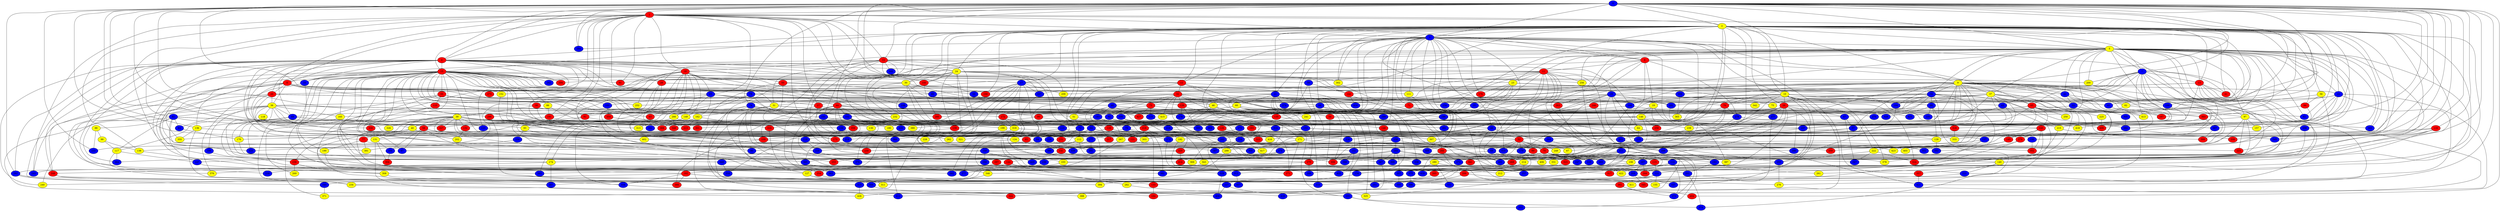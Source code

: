 graph {
0 [style = filled fillcolor = blue];
1 [style = filled fillcolor = red];
2 [style = filled fillcolor = yellow];
3 [style = filled fillcolor = blue];
4 [style = filled fillcolor = red];
5 [style = filled fillcolor = yellow];
6 [style = filled fillcolor = red];
7 [style = filled fillcolor = blue];
8 [style = filled fillcolor = red];
9 [style = filled fillcolor = yellow];
10 [style = filled fillcolor = yellow];
11 [style = filled fillcolor = red];
12 [style = filled fillcolor = red];
13 [style = filled fillcolor = red];
14 [style = filled fillcolor = red];
15 [style = filled fillcolor = red];
16 [style = filled fillcolor = blue];
17 [style = filled fillcolor = blue];
18 [style = filled fillcolor = red];
19 [style = filled fillcolor = yellow];
20 [style = filled fillcolor = red];
21 [style = filled fillcolor = blue];
22 [style = filled fillcolor = blue];
23 [style = filled fillcolor = yellow];
24 [style = filled fillcolor = yellow];
25 [style = filled fillcolor = blue];
26 [style = filled fillcolor = red];
27 [style = filled fillcolor = red];
28 [style = filled fillcolor = red];
29 [style = filled fillcolor = blue];
30 [style = filled fillcolor = yellow];
31 [style = filled fillcolor = yellow];
32 [style = filled fillcolor = red];
33 [style = filled fillcolor = blue];
34 [style = filled fillcolor = blue];
35 [style = filled fillcolor = blue];
36 [style = filled fillcolor = yellow];
37 [style = filled fillcolor = yellow];
38 [style = filled fillcolor = red];
39 [style = filled fillcolor = yellow];
40 [style = filled fillcolor = yellow];
41 [style = filled fillcolor = red];
42 [style = filled fillcolor = blue];
43 [style = filled fillcolor = blue];
44 [style = filled fillcolor = red];
45 [style = filled fillcolor = blue];
46 [style = filled fillcolor = yellow];
47 [style = filled fillcolor = blue];
48 [style = filled fillcolor = blue];
49 [style = filled fillcolor = blue];
50 [style = filled fillcolor = red];
51 [style = filled fillcolor = yellow];
52 [style = filled fillcolor = red];
53 [style = filled fillcolor = blue];
54 [style = filled fillcolor = red];
55 [style = filled fillcolor = red];
56 [style = filled fillcolor = yellow];
57 [style = filled fillcolor = blue];
58 [style = filled fillcolor = red];
59 [style = filled fillcolor = blue];
60 [style = filled fillcolor = yellow];
61 [style = filled fillcolor = blue];
62 [style = filled fillcolor = yellow];
63 [style = filled fillcolor = red];
64 [style = filled fillcolor = yellow];
65 [style = filled fillcolor = red];
66 [style = filled fillcolor = blue];
67 [style = filled fillcolor = yellow];
68 [style = filled fillcolor = blue];
69 [style = filled fillcolor = blue];
70 [style = filled fillcolor = red];
71 [style = filled fillcolor = red];
72 [style = filled fillcolor = blue];
73 [style = filled fillcolor = red];
74 [style = filled fillcolor = blue];
75 [style = filled fillcolor = yellow];
76 [style = filled fillcolor = red];
77 [style = filled fillcolor = red];
78 [style = filled fillcolor = blue];
79 [style = filled fillcolor = blue];
80 [style = filled fillcolor = blue];
81 [style = filled fillcolor = red];
82 [style = filled fillcolor = blue];
83 [style = filled fillcolor = blue];
84 [style = filled fillcolor = blue];
85 [style = filled fillcolor = red];
86 [style = filled fillcolor = yellow];
87 [style = filled fillcolor = blue];
88 [style = filled fillcolor = yellow];
89 [style = filled fillcolor = red];
90 [style = filled fillcolor = blue];
91 [style = filled fillcolor = red];
92 [style = filled fillcolor = blue];
93 [style = filled fillcolor = yellow];
94 [style = filled fillcolor = blue];
95 [style = filled fillcolor = red];
96 [style = filled fillcolor = red];
97 [style = filled fillcolor = yellow];
98 [style = filled fillcolor = blue];
99 [style = filled fillcolor = yellow];
100 [style = filled fillcolor = red];
101 [style = filled fillcolor = blue];
102 [style = filled fillcolor = blue];
103 [style = filled fillcolor = yellow];
104 [style = filled fillcolor = blue];
105 [style = filled fillcolor = blue];
106 [style = filled fillcolor = yellow];
107 [style = filled fillcolor = blue];
108 [style = filled fillcolor = blue];
109 [style = filled fillcolor = red];
110 [style = filled fillcolor = blue];
111 [style = filled fillcolor = yellow];
112 [style = filled fillcolor = yellow];
113 [style = filled fillcolor = blue];
114 [style = filled fillcolor = blue];
115 [style = filled fillcolor = red];
116 [style = filled fillcolor = red];
117 [style = filled fillcolor = yellow];
118 [style = filled fillcolor = yellow];
119 [style = filled fillcolor = blue];
120 [style = filled fillcolor = red];
121 [style = filled fillcolor = red];
122 [style = filled fillcolor = blue];
123 [style = filled fillcolor = blue];
124 [style = filled fillcolor = yellow];
125 [style = filled fillcolor = red];
126 [style = filled fillcolor = red];
127 [style = filled fillcolor = yellow];
128 [style = filled fillcolor = yellow];
129 [style = filled fillcolor = red];
130 [style = filled fillcolor = yellow];
131 [style = filled fillcolor = yellow];
132 [style = filled fillcolor = red];
133 [style = filled fillcolor = red];
134 [style = filled fillcolor = blue];
135 [style = filled fillcolor = red];
136 [style = filled fillcolor = yellow];
137 [style = filled fillcolor = blue];
138 [style = filled fillcolor = yellow];
139 [style = filled fillcolor = red];
140 [style = filled fillcolor = yellow];
141 [style = filled fillcolor = red];
142 [style = filled fillcolor = red];
143 [style = filled fillcolor = red];
144 [style = filled fillcolor = red];
145 [style = filled fillcolor = red];
146 [style = filled fillcolor = yellow];
147 [style = filled fillcolor = blue];
148 [style = filled fillcolor = red];
149 [style = filled fillcolor = yellow];
150 [style = filled fillcolor = blue];
151 [style = filled fillcolor = blue];
152 [style = filled fillcolor = yellow];
153 [style = filled fillcolor = blue];
154 [style = filled fillcolor = blue];
155 [style = filled fillcolor = yellow];
156 [style = filled fillcolor = blue];
157 [style = filled fillcolor = yellow];
158 [style = filled fillcolor = blue];
159 [style = filled fillcolor = blue];
160 [style = filled fillcolor = blue];
161 [style = filled fillcolor = blue];
162 [style = filled fillcolor = yellow];
163 [style = filled fillcolor = red];
164 [style = filled fillcolor = blue];
165 [style = filled fillcolor = yellow];
166 [style = filled fillcolor = blue];
167 [style = filled fillcolor = red];
168 [style = filled fillcolor = red];
169 [style = filled fillcolor = blue];
170 [style = filled fillcolor = yellow];
171 [style = filled fillcolor = yellow];
172 [style = filled fillcolor = red];
173 [style = filled fillcolor = red];
174 [style = filled fillcolor = yellow];
175 [style = filled fillcolor = blue];
176 [style = filled fillcolor = red];
177 [style = filled fillcolor = blue];
178 [style = filled fillcolor = blue];
179 [style = filled fillcolor = blue];
180 [style = filled fillcolor = yellow];
181 [style = filled fillcolor = blue];
182 [style = filled fillcolor = red];
183 [style = filled fillcolor = blue];
184 [style = filled fillcolor = red];
185 [style = filled fillcolor = blue];
186 [style = filled fillcolor = blue];
187 [style = filled fillcolor = blue];
188 [style = filled fillcolor = blue];
189 [style = filled fillcolor = blue];
190 [style = filled fillcolor = yellow];
191 [style = filled fillcolor = red];
192 [style = filled fillcolor = yellow];
193 [style = filled fillcolor = blue];
194 [style = filled fillcolor = blue];
195 [style = filled fillcolor = blue];
196 [style = filled fillcolor = blue];
197 [style = filled fillcolor = blue];
198 [style = filled fillcolor = blue];
199 [style = filled fillcolor = yellow];
200 [style = filled fillcolor = yellow];
201 [style = filled fillcolor = blue];
202 [style = filled fillcolor = yellow];
203 [style = filled fillcolor = blue];
204 [style = filled fillcolor = red];
205 [style = filled fillcolor = blue];
206 [style = filled fillcolor = red];
207 [style = filled fillcolor = blue];
208 [style = filled fillcolor = red];
209 [style = filled fillcolor = yellow];
210 [style = filled fillcolor = blue];
211 [style = filled fillcolor = blue];
212 [style = filled fillcolor = yellow];
213 [style = filled fillcolor = red];
214 [style = filled fillcolor = yellow];
215 [style = filled fillcolor = yellow];
216 [style = filled fillcolor = blue];
217 [style = filled fillcolor = red];
218 [style = filled fillcolor = red];
219 [style = filled fillcolor = blue];
220 [style = filled fillcolor = red];
221 [style = filled fillcolor = blue];
222 [style = filled fillcolor = yellow];
223 [style = filled fillcolor = red];
224 [style = filled fillcolor = red];
225 [style = filled fillcolor = yellow];
226 [style = filled fillcolor = blue];
227 [style = filled fillcolor = blue];
228 [style = filled fillcolor = yellow];
229 [style = filled fillcolor = blue];
230 [style = filled fillcolor = red];
231 [style = filled fillcolor = red];
232 [style = filled fillcolor = yellow];
233 [style = filled fillcolor = blue];
234 [style = filled fillcolor = yellow];
235 [style = filled fillcolor = blue];
236 [style = filled fillcolor = red];
237 [style = filled fillcolor = blue];
238 [style = filled fillcolor = blue];
239 [style = filled fillcolor = yellow];
240 [style = filled fillcolor = yellow];
241 [style = filled fillcolor = yellow];
242 [style = filled fillcolor = blue];
243 [style = filled fillcolor = blue];
244 [style = filled fillcolor = red];
245 [style = filled fillcolor = blue];
246 [style = filled fillcolor = red];
247 [style = filled fillcolor = blue];
248 [style = filled fillcolor = red];
249 [style = filled fillcolor = yellow];
250 [style = filled fillcolor = yellow];
251 [style = filled fillcolor = blue];
252 [style = filled fillcolor = yellow];
253 [style = filled fillcolor = red];
254 [style = filled fillcolor = red];
255 [style = filled fillcolor = blue];
256 [style = filled fillcolor = yellow];
257 [style = filled fillcolor = blue];
258 [style = filled fillcolor = red];
259 [style = filled fillcolor = red];
260 [style = filled fillcolor = red];
261 [style = filled fillcolor = yellow];
262 [style = filled fillcolor = yellow];
263 [style = filled fillcolor = red];
264 [style = filled fillcolor = blue];
265 [style = filled fillcolor = red];
266 [style = filled fillcolor = yellow];
267 [style = filled fillcolor = yellow];
268 [style = filled fillcolor = red];
269 [style = filled fillcolor = yellow];
270 [style = filled fillcolor = red];
271 [style = filled fillcolor = red];
272 [style = filled fillcolor = blue];
273 [style = filled fillcolor = red];
274 [style = filled fillcolor = blue];
275 [style = filled fillcolor = blue];
276 [style = filled fillcolor = yellow];
277 [style = filled fillcolor = blue];
278 [style = filled fillcolor = blue];
279 [style = filled fillcolor = red];
280 [style = filled fillcolor = yellow];
281 [style = filled fillcolor = blue];
282 [style = filled fillcolor = yellow];
283 [style = filled fillcolor = blue];
284 [style = filled fillcolor = blue];
285 [style = filled fillcolor = red];
286 [style = filled fillcolor = blue];
287 [style = filled fillcolor = blue];
288 [style = filled fillcolor = blue];
289 [style = filled fillcolor = blue];
290 [style = filled fillcolor = blue];
291 [style = filled fillcolor = blue];
292 [style = filled fillcolor = blue];
293 [style = filled fillcolor = blue];
294 [style = filled fillcolor = blue];
295 [style = filled fillcolor = blue];
296 [style = filled fillcolor = red];
297 [style = filled fillcolor = red];
298 [style = filled fillcolor = blue];
299 [style = filled fillcolor = yellow];
300 [style = filled fillcolor = blue];
301 [style = filled fillcolor = red];
302 [style = filled fillcolor = yellow];
303 [style = filled fillcolor = yellow];
304 [style = filled fillcolor = red];
305 [style = filled fillcolor = blue];
306 [style = filled fillcolor = red];
307 [style = filled fillcolor = yellow];
308 [style = filled fillcolor = yellow];
309 [style = filled fillcolor = blue];
310 [style = filled fillcolor = blue];
311 [style = filled fillcolor = yellow];
312 [style = filled fillcolor = blue];
313 [style = filled fillcolor = yellow];
314 [style = filled fillcolor = blue];
315 [style = filled fillcolor = blue];
316 [style = filled fillcolor = blue];
317 [style = filled fillcolor = red];
318 [style = filled fillcolor = red];
319 [style = filled fillcolor = yellow];
320 [style = filled fillcolor = blue];
321 [style = filled fillcolor = yellow];
322 [style = filled fillcolor = red];
323 [style = filled fillcolor = red];
324 [style = filled fillcolor = red];
325 [style = filled fillcolor = yellow];
326 [style = filled fillcolor = yellow];
327 [style = filled fillcolor = red];
328 [style = filled fillcolor = blue];
329 [style = filled fillcolor = blue];
330 [style = filled fillcolor = red];
331 [style = filled fillcolor = yellow];
332 [style = filled fillcolor = blue];
333 [style = filled fillcolor = yellow];
334 [style = filled fillcolor = blue];
335 [style = filled fillcolor = blue];
336 [style = filled fillcolor = blue];
337 [style = filled fillcolor = blue];
338 [style = filled fillcolor = blue];
339 [style = filled fillcolor = blue];
340 [style = filled fillcolor = blue];
341 [style = filled fillcolor = red];
342 [style = filled fillcolor = yellow];
343 [style = filled fillcolor = yellow];
344 [style = filled fillcolor = red];
345 [style = filled fillcolor = red];
346 [style = filled fillcolor = yellow];
347 [style = filled fillcolor = blue];
348 [style = filled fillcolor = red];
349 [style = filled fillcolor = blue];
350 [style = filled fillcolor = blue];
351 [style = filled fillcolor = blue];
352 [style = filled fillcolor = red];
353 [style = filled fillcolor = blue];
354 [style = filled fillcolor = red];
355 [style = filled fillcolor = yellow];
356 [style = filled fillcolor = blue];
357 [style = filled fillcolor = red];
358 [style = filled fillcolor = blue];
359 [style = filled fillcolor = red];
360 [style = filled fillcolor = blue];
361 [style = filled fillcolor = red];
362 [style = filled fillcolor = blue];
363 [style = filled fillcolor = red];
364 [style = filled fillcolor = blue];
365 [style = filled fillcolor = yellow];
366 [style = filled fillcolor = red];
367 [style = filled fillcolor = blue];
368 [style = filled fillcolor = red];
369 [style = filled fillcolor = yellow];
370 [style = filled fillcolor = blue];
371 [style = filled fillcolor = yellow];
372 [style = filled fillcolor = blue];
373 [style = filled fillcolor = blue];
374 [style = filled fillcolor = blue];
375 [style = filled fillcolor = blue];
376 [style = filled fillcolor = yellow];
377 [style = filled fillcolor = blue];
378 [style = filled fillcolor = yellow];
379 [style = filled fillcolor = blue];
380 [style = filled fillcolor = yellow];
381 [style = filled fillcolor = blue];
382 [style = filled fillcolor = blue];
383 [style = filled fillcolor = blue];
384 [style = filled fillcolor = blue];
385 [style = filled fillcolor = blue];
386 [style = filled fillcolor = blue];
387 [style = filled fillcolor = yellow];
388 [style = filled fillcolor = yellow];
389 [style = filled fillcolor = blue];
390 [style = filled fillcolor = blue];
391 [style = filled fillcolor = yellow];
392 [style = filled fillcolor = blue];
393 [style = filled fillcolor = blue];
394 [style = filled fillcolor = yellow];
395 [style = filled fillcolor = blue];
396 [style = filled fillcolor = blue];
397 [style = filled fillcolor = blue];
398 [style = filled fillcolor = blue];
399 [style = filled fillcolor = red];
400 [style = filled fillcolor = blue];
401 [style = filled fillcolor = blue];
402 [style = filled fillcolor = yellow];
403 [style = filled fillcolor = yellow];
404 [style = filled fillcolor = red];
405 [style = filled fillcolor = blue];
406 [style = filled fillcolor = yellow];
407 [style = filled fillcolor = blue];
408 [style = filled fillcolor = blue];
409 [style = filled fillcolor = red];
410 [style = filled fillcolor = blue];
411 [style = filled fillcolor = yellow];
412 [style = filled fillcolor = blue];
413 [style = filled fillcolor = yellow];
414 [style = filled fillcolor = red];
415 [style = filled fillcolor = yellow];
416 [style = filled fillcolor = yellow];
417 [style = filled fillcolor = yellow];
418 [style = filled fillcolor = yellow];
419 [style = filled fillcolor = blue];
420 [style = filled fillcolor = blue];
421 [style = filled fillcolor = blue];
422 [style = filled fillcolor = yellow];
423 [style = filled fillcolor = yellow];
424 [style = filled fillcolor = blue];
425 [style = filled fillcolor = blue];
426 [style = filled fillcolor = yellow];
427 [style = filled fillcolor = red];
0 -- 5;
0 -- 10;
0 -- 14;
0 -- 15;
0 -- 26;
0 -- 33;
0 -- 40;
0 -- 52;
0 -- 74;
0 -- 77;
0 -- 101;
0 -- 114;
0 -- 116;
0 -- 128;
0 -- 136;
0 -- 4;
0 -- 3;
0 -- 2;
0 -- 1;
0 -- 145;
0 -- 152;
0 -- 163;
0 -- 181;
0 -- 223;
0 -- 233;
0 -- 245;
0 -- 276;
0 -- 284;
0 -- 292;
0 -- 296;
0 -- 313;
0 -- 342;
0 -- 356;
0 -- 404;
1 -- 2;
1 -- 3;
1 -- 4;
1 -- 6;
1 -- 7;
1 -- 8;
1 -- 9;
1 -- 14;
1 -- 18;
1 -- 20;
1 -- 25;
1 -- 27;
1 -- 54;
1 -- 61;
1 -- 91;
1 -- 100;
1 -- 123;
1 -- 138;
1 -- 173;
1 -- 177;
1 -- 191;
1 -- 243;
1 -- 284;
1 -- 320;
1 -- 424;
2 -- 3;
2 -- 4;
2 -- 5;
2 -- 7;
2 -- 9;
2 -- 10;
2 -- 12;
2 -- 13;
2 -- 15;
2 -- 17;
2 -- 21;
2 -- 22;
2 -- 24;
2 -- 26;
2 -- 30;
2 -- 41;
2 -- 50;
2 -- 54;
2 -- 56;
2 -- 62;
2 -- 66;
2 -- 67;
2 -- 82;
2 -- 85;
2 -- 100;
2 -- 103;
2 -- 122;
2 -- 126;
2 -- 129;
2 -- 168;
2 -- 196;
2 -- 209;
2 -- 221;
2 -- 232;
2 -- 246;
2 -- 249;
2 -- 273;
2 -- 302;
2 -- 309;
2 -- 322;
2 -- 383;
2 -- 384;
2 -- 386;
2 -- 387;
2 -- 420;
3 -- 5;
3 -- 8;
3 -- 10;
3 -- 12;
3 -- 21;
3 -- 40;
3 -- 49;
3 -- 58;
3 -- 65;
3 -- 71;
3 -- 93;
3 -- 97;
3 -- 111;
3 -- 148;
3 -- 154;
3 -- 156;
3 -- 176;
3 -- 186;
3 -- 195;
3 -- 218;
3 -- 235;
3 -- 242;
3 -- 267;
3 -- 284;
3 -- 302;
3 -- 310;
3 -- 357;
3 -- 403;
3 -- 421;
4 -- 6;
4 -- 11;
4 -- 12;
4 -- 15;
4 -- 16;
4 -- 18;
4 -- 19;
4 -- 24;
4 -- 28;
4 -- 50;
4 -- 58;
4 -- 69;
4 -- 131;
4 -- 168;
4 -- 182;
4 -- 200;
4 -- 204;
4 -- 234;
4 -- 240;
4 -- 248;
4 -- 256;
4 -- 279;
4 -- 292;
4 -- 327;
4 -- 332;
4 -- 364;
4 -- 369;
4 -- 391;
5 -- 6;
5 -- 7;
5 -- 8;
5 -- 9;
5 -- 11;
5 -- 13;
5 -- 14;
5 -- 18;
5 -- 19;
5 -- 22;
5 -- 23;
5 -- 34;
5 -- 37;
5 -- 42;
5 -- 73;
5 -- 80;
5 -- 82;
5 -- 91;
5 -- 96;
5 -- 105;
5 -- 110;
5 -- 142;
5 -- 157;
5 -- 158;
5 -- 167;
5 -- 171;
5 -- 188;
5 -- 200;
5 -- 204;
5 -- 205;
5 -- 239;
5 -- 256;
5 -- 298;
5 -- 303;
5 -- 331;
5 -- 338;
5 -- 383;
5 -- 397;
5 -- 425;
6 -- 20;
6 -- 25;
6 -- 33;
6 -- 36;
6 -- 38;
6 -- 46;
6 -- 78;
6 -- 80;
6 -- 181;
6 -- 227;
6 -- 228;
6 -- 243;
6 -- 273;
6 -- 329;
6 -- 355;
7 -- 13;
7 -- 29;
7 -- 41;
7 -- 43;
7 -- 49;
7 -- 53;
7 -- 65;
7 -- 97;
7 -- 106;
7 -- 188;
7 -- 200;
7 -- 237;
7 -- 260;
7 -- 307;
7 -- 413;
8 -- 11;
8 -- 17;
8 -- 19;
8 -- 53;
8 -- 112;
8 -- 113;
8 -- 193;
8 -- 278;
9 -- 20;
9 -- 22;
9 -- 33;
9 -- 34;
9 -- 37;
9 -- 42;
9 -- 57;
9 -- 62;
9 -- 94;
9 -- 107;
9 -- 115;
9 -- 119;
9 -- 166;
9 -- 194;
9 -- 252;
9 -- 263;
9 -- 279;
9 -- 299;
9 -- 305;
9 -- 333;
9 -- 336;
9 -- 345;
9 -- 359;
9 -- 363;
9 -- 365;
9 -- 399;
10 -- 26;
10 -- 46;
10 -- 76;
10 -- 98;
10 -- 121;
10 -- 149;
10 -- 157;
10 -- 183;
10 -- 255;
10 -- 265;
10 -- 324;
10 -- 378;
10 -- 380;
10 -- 418;
10 -- 426;
11 -- 23;
11 -- 27;
11 -- 48;
11 -- 59;
11 -- 78;
11 -- 89;
11 -- 134;
11 -- 164;
11 -- 166;
11 -- 186;
11 -- 187;
11 -- 255;
11 -- 256;
11 -- 419;
11 -- 424;
11 -- 427;
12 -- 32;
12 -- 51;
12 -- 60;
12 -- 111;
12 -- 217;
12 -- 267;
12 -- 295;
13 -- 32;
13 -- 41;
13 -- 76;
13 -- 107;
13 -- 317;
13 -- 344;
13 -- 382;
13 -- 421;
14 -- 16;
14 -- 24;
14 -- 28;
14 -- 29;
14 -- 31;
14 -- 44;
14 -- 59;
14 -- 84;
14 -- 119;
14 -- 122;
14 -- 185;
14 -- 209;
14 -- 299;
15 -- 16;
15 -- 17;
15 -- 21;
15 -- 30;
15 -- 31;
15 -- 38;
15 -- 39;
15 -- 44;
15 -- 51;
15 -- 55;
15 -- 63;
15 -- 73;
15 -- 81;
15 -- 85;
15 -- 86;
15 -- 87;
15 -- 91;
15 -- 112;
15 -- 126;
15 -- 136;
15 -- 146;
15 -- 165;
15 -- 170;
15 -- 172;
15 -- 173;
15 -- 174;
15 -- 204;
15 -- 208;
15 -- 213;
15 -- 230;
15 -- 231;
15 -- 234;
15 -- 242;
15 -- 248;
15 -- 320;
15 -- 339;
15 -- 346;
15 -- 348;
15 -- 385;
15 -- 397;
15 -- 402;
16 -- 289;
16 -- 376;
17 -- 168;
17 -- 198;
17 -- 209;
17 -- 219;
17 -- 237;
17 -- 313;
17 -- 319;
17 -- 328;
17 -- 330;
17 -- 371;
17 -- 392;
18 -- 23;
18 -- 25;
18 -- 108;
18 -- 130;
18 -- 138;
18 -- 149;
18 -- 158;
18 -- 216;
18 -- 217;
18 -- 252;
18 -- 266;
18 -- 270;
18 -- 312;
18 -- 314;
18 -- 321;
19 -- 64;
19 -- 146;
19 -- 215;
19 -- 387;
20 -- 36;
20 -- 66;
20 -- 71;
20 -- 76;
20 -- 93;
20 -- 109;
20 -- 238;
20 -- 352;
21 -- 35;
21 -- 60;
21 -- 68;
21 -- 153;
21 -- 169;
21 -- 251;
21 -- 260;
21 -- 294;
21 -- 325;
21 -- 338;
21 -- 379;
22 -- 31;
22 -- 45;
22 -- 57;
22 -- 147;
22 -- 155;
22 -- 184;
22 -- 409;
23 -- 34;
23 -- 35;
23 -- 71;
23 -- 75;
23 -- 92;
23 -- 176;
23 -- 194;
23 -- 216;
24 -- 30;
24 -- 42;
24 -- 79;
24 -- 100;
24 -- 139;
24 -- 142;
24 -- 206;
24 -- 219;
24 -- 232;
24 -- 237;
24 -- 302;
24 -- 308;
24 -- 309;
24 -- 385;
25 -- 27;
25 -- 63;
25 -- 72;
25 -- 105;
25 -- 160;
25 -- 162;
25 -- 393;
26 -- 47;
26 -- 51;
26 -- 106;
26 -- 135;
26 -- 141;
26 -- 177;
26 -- 213;
26 -- 222;
26 -- 241;
26 -- 257;
26 -- 272;
26 -- 286;
26 -- 337;
26 -- 377;
27 -- 47;
27 -- 303;
27 -- 311;
28 -- 37;
28 -- 39;
28 -- 81;
28 -- 89;
29 -- 43;
29 -- 45;
29 -- 64;
29 -- 66;
29 -- 156;
29 -- 179;
29 -- 181;
29 -- 203;
29 -- 263;
29 -- 300;
29 -- 351;
30 -- 32;
30 -- 95;
30 -- 141;
30 -- 152;
30 -- 370;
30 -- 412;
31 -- 63;
31 -- 127;
31 -- 162;
31 -- 195;
31 -- 363;
31 -- 408;
31 -- 415;
32 -- 38;
32 -- 46;
32 -- 52;
32 -- 69;
32 -- 73;
32 -- 92;
32 -- 108;
32 -- 126;
32 -- 156;
32 -- 163;
32 -- 171;
32 -- 263;
32 -- 415;
33 -- 48;
34 -- 35;
34 -- 36;
34 -- 47;
34 -- 70;
34 -- 75;
34 -- 98;
34 -- 175;
34 -- 194;
34 -- 215;
34 -- 225;
34 -- 247;
34 -- 275;
35 -- 169;
35 -- 180;
35 -- 347;
36 -- 61;
36 -- 69;
36 -- 83;
36 -- 92;
36 -- 118;
36 -- 124;
36 -- 149;
36 -- 165;
36 -- 183;
36 -- 189;
36 -- 226;
36 -- 240;
36 -- 283;
36 -- 317;
37 -- 43;
37 -- 44;
37 -- 65;
37 -- 165;
37 -- 188;
37 -- 203;
37 -- 246;
37 -- 286;
37 -- 355;
37 -- 378;
37 -- 399;
37 -- 415;
38 -- 39;
38 -- 161;
38 -- 178;
39 -- 40;
39 -- 49;
39 -- 58;
39 -- 90;
39 -- 121;
39 -- 123;
39 -- 132;
39 -- 139;
39 -- 154;
39 -- 199;
39 -- 218;
39 -- 236;
39 -- 268;
39 -- 326;
39 -- 327;
39 -- 371;
39 -- 384;
39 -- 392;
39 -- 414;
40 -- 119;
40 -- 131;
40 -- 202;
40 -- 254;
40 -- 334;
42 -- 53;
42 -- 62;
42 -- 261;
42 -- 413;
43 -- 72;
43 -- 288;
43 -- 411;
44 -- 82;
44 -- 101;
44 -- 102;
44 -- 151;
44 -- 159;
44 -- 241;
44 -- 285;
44 -- 359;
44 -- 362;
44 -- 365;
44 -- 380;
44 -- 381;
45 -- 167;
46 -- 54;
46 -- 79;
46 -- 120;
46 -- 135;
46 -- 295;
47 -- 57;
47 -- 347;
48 -- 129;
48 -- 183;
48 -- 186;
48 -- 381;
49 -- 52;
49 -- 67;
49 -- 192;
49 -- 262;
49 -- 401;
50 -- 77;
50 -- 80;
50 -- 187;
50 -- 282;
50 -- 356;
51 -- 72;
51 -- 153;
52 -- 67;
52 -- 68;
52 -- 70;
52 -- 87;
52 -- 89;
52 -- 179;
52 -- 249;
52 -- 290;
52 -- 310;
53 -- 102;
53 -- 305;
54 -- 64;
54 -- 212;
55 -- 125;
55 -- 135;
55 -- 160;
55 -- 190;
55 -- 252;
55 -- 269;
56 -- 96;
56 -- 178;
56 -- 244;
57 -- 220;
57 -- 321;
58 -- 70;
58 -- 77;
58 -- 87;
58 -- 171;
58 -- 179;
58 -- 253;
58 -- 294;
59 -- 142;
59 -- 199;
59 -- 420;
60 -- 81;
60 -- 151;
60 -- 153;
60 -- 241;
60 -- 275;
60 -- 296;
60 -- 306;
60 -- 425;
61 -- 83;
61 -- 88;
61 -- 94;
61 -- 107;
61 -- 113;
61 -- 117;
61 -- 147;
61 -- 330;
61 -- 389;
61 -- 426;
62 -- 97;
62 -- 225;
64 -- 128;
64 -- 196;
64 -- 235;
65 -- 137;
65 -- 140;
65 -- 143;
65 -- 146;
65 -- 191;
65 -- 250;
65 -- 413;
65 -- 416;
65 -- 418;
65 -- 422;
66 -- 95;
66 -- 134;
66 -- 175;
66 -- 244;
66 -- 367;
68 -- 103;
68 -- 106;
68 -- 115;
68 -- 229;
69 -- 117;
69 -- 136;
69 -- 143;
69 -- 368;
69 -- 410;
70 -- 114;
70 -- 140;
70 -- 197;
70 -- 201;
70 -- 229;
70 -- 236;
70 -- 247;
70 -- 325;
71 -- 155;
71 -- 228;
71 -- 368;
72 -- 84;
72 -- 85;
72 -- 112;
72 -- 124;
72 -- 231;
73 -- 110;
73 -- 167;
73 -- 285;
73 -- 427;
74 -- 102;
74 -- 110;
74 -- 180;
74 -- 184;
74 -- 266;
74 -- 277;
74 -- 370;
76 -- 139;
76 -- 239;
76 -- 278;
76 -- 364;
77 -- 141;
77 -- 190;
77 -- 391;
78 -- 170;
78 -- 174;
78 -- 319;
78 -- 342;
79 -- 84;
79 -- 121;
79 -- 133;
79 -- 259;
80 -- 427;
81 -- 93;
81 -- 132;
81 -- 239;
83 -- 170;
85 -- 90;
85 -- 300;
86 -- 159;
86 -- 191;
88 -- 99;
88 -- 233;
89 -- 268;
89 -- 378;
92 -- 220;
92 -- 249;
92 -- 283;
92 -- 301;
93 -- 104;
93 -- 210;
94 -- 124;
94 -- 210;
94 -- 303;
94 -- 394;
95 -- 161;
95 -- 395;
96 -- 143;
96 -- 363;
97 -- 157;
97 -- 215;
97 -- 223;
97 -- 280;
97 -- 298;
97 -- 423;
98 -- 105;
98 -- 128;
98 -- 328;
98 -- 374;
99 -- 117;
99 -- 138;
100 -- 130;
100 -- 285;
101 -- 109;
101 -- 120;
101 -- 175;
101 -- 192;
101 -- 290;
102 -- 130;
102 -- 180;
102 -- 224;
102 -- 335;
102 -- 358;
102 -- 398;
103 -- 134;
103 -- 182;
104 -- 320;
106 -- 127;
106 -- 410;
107 -- 109;
107 -- 137;
107 -- 283;
108 -- 230;
109 -- 288;
109 -- 366;
110 -- 129;
110 -- 163;
110 -- 271;
111 -- 406;
112 -- 114;
112 -- 150;
112 -- 389;
113 -- 133;
113 -- 336;
114 -- 206;
114 -- 317;
114 -- 373;
115 -- 122;
115 -- 212;
116 -- 131;
116 -- 140;
116 -- 193;
116 -- 208;
116 -- 268;
117 -- 147;
117 -- 364;
117 -- 376;
119 -- 150;
119 -- 210;
120 -- 226;
120 -- 267;
120 -- 333;
121 -- 164;
122 -- 133;
122 -- 155;
122 -- 227;
122 -- 361;
123 -- 360;
124 -- 220;
124 -- 233;
125 -- 127;
125 -- 232;
125 -- 367;
126 -- 178;
126 -- 226;
126 -- 395;
127 -- 311;
127 -- 316;
128 -- 291;
128 -- 382;
129 -- 154;
129 -- 203;
131 -- 294;
131 -- 304;
131 -- 412;
132 -- 202;
133 -- 184;
134 -- 394;
135 -- 148;
136 -- 219;
136 -- 355;
136 -- 390;
137 -- 151;
137 -- 222;
137 -- 287;
138 -- 358;
139 -- 173;
140 -- 221;
140 -- 243;
140 -- 357;
141 -- 144;
141 -- 280;
141 -- 338;
142 -- 281;
142 -- 424;
143 -- 145;
143 -- 235;
143 -- 279;
143 -- 311;
143 -- 352;
143 -- 400;
144 -- 271;
144 -- 282;
144 -- 315;
145 -- 259;
145 -- 403;
146 -- 159;
146 -- 214;
146 -- 231;
146 -- 258;
146 -- 318;
146 -- 414;
147 -- 308;
148 -- 158;
149 -- 205;
149 -- 281;
149 -- 313;
150 -- 174;
150 -- 290;
150 -- 331;
150 -- 420;
151 -- 386;
151 -- 405;
152 -- 262;
153 -- 217;
153 -- 264;
153 -- 270;
153 -- 401;
153 -- 402;
154 -- 187;
154 -- 299;
154 -- 417;
158 -- 164;
158 -- 257;
158 -- 274;
159 -- 322;
160 -- 354;
162 -- 213;
162 -- 224;
162 -- 368;
164 -- 193;
164 -- 198;
164 -- 201;
164 -- 207;
164 -- 214;
164 -- 247;
164 -- 270;
164 -- 367;
164 -- 370;
164 -- 385;
164 -- 398;
165 -- 265;
166 -- 172;
166 -- 377;
166 -- 398;
170 -- 349;
171 -- 230;
171 -- 260;
171 -- 271;
172 -- 262;
172 -- 319;
172 -- 386;
173 -- 286;
174 -- 248;
174 -- 287;
175 -- 360;
177 -- 291;
177 -- 389;
179 -- 251;
179 -- 293;
181 -- 409;
182 -- 240;
182 -- 251;
182 -- 334;
182 -- 361;
182 -- 366;
183 -- 216;
183 -- 343;
183 -- 348;
186 -- 314;
187 -- 272;
188 -- 318;
189 -- 236;
190 -- 393;
191 -- 301;
191 -- 362;
192 -- 221;
193 -- 201;
193 -- 261;
193 -- 277;
194 -- 323;
195 -- 309;
195 -- 329;
196 -- 352;
197 -- 205;
197 -- 244;
197 -- 265;
197 -- 292;
198 -- 238;
199 -- 228;
199 -- 291;
199 -- 372;
200 -- 281;
201 -- 374;
203 -- 211;
203 -- 223;
205 -- 234;
205 -- 337;
205 -- 345;
206 -- 276;
206 -- 390;
207 -- 390;
210 -- 297;
211 -- 323;
211 -- 341;
211 -- 369;
211 -- 373;
211 -- 387;
211 -- 401;
211 -- 405;
211 -- 406;
214 -- 254;
214 -- 257;
214 -- 316;
215 -- 229;
215 -- 245;
216 -- 307;
216 -- 323;
216 -- 341;
218 -- 372;
220 -- 253;
220 -- 414;
221 -- 332;
222 -- 255;
222 -- 324;
222 -- 347;
224 -- 254;
225 -- 409;
226 -- 400;
227 -- 325;
227 -- 408;
234 -- 344;
235 -- 339;
236 -- 269;
236 -- 308;
237 -- 277;
239 -- 264;
241 -- 316;
246 -- 327;
246 -- 382;
248 -- 287;
248 -- 350;
254 -- 411;
255 -- 276;
255 -- 329;
255 -- 392;
256 -- 288;
260 -- 272;
260 -- 345;
260 -- 410;
263 -- 289;
264 -- 297;
265 -- 282;
266 -- 334;
266 -- 380;
267 -- 315;
268 -- 381;
270 -- 289;
270 -- 393;
274 -- 343;
274 -- 349;
278 -- 293;
278 -- 383;
279 -- 312;
279 -- 351;
280 -- 332;
280 -- 375;
280 -- 422;
282 -- 295;
283 -- 369;
283 -- 423;
288 -- 353;
292 -- 315;
292 -- 340;
294 -- 304;
295 -- 353;
295 -- 374;
296 -- 366;
297 -- 312;
297 -- 376;
298 -- 324;
299 -- 306;
299 -- 340;
302 -- 306;
305 -- 384;
308 -- 394;
312 -- 407;
314 -- 372;
315 -- 426;
318 -- 333;
319 -- 321;
319 -- 391;
319 -- 416;
323 -- 346;
329 -- 408;
334 -- 388;
340 -- 371;
343 -- 362;
346 -- 350;
349 -- 358;
350 -- 419;
354 -- 359;
356 -- 365;
357 -- 421;
361 -- 373;
361 -- 404;
363 -- 397;
363 -- 418;
367 -- 388;
372 -- 375;
375 -- 396;
377 -- 396;
385 -- 405;
395 -- 416;
396 -- 412;
397 -- 399;
}
